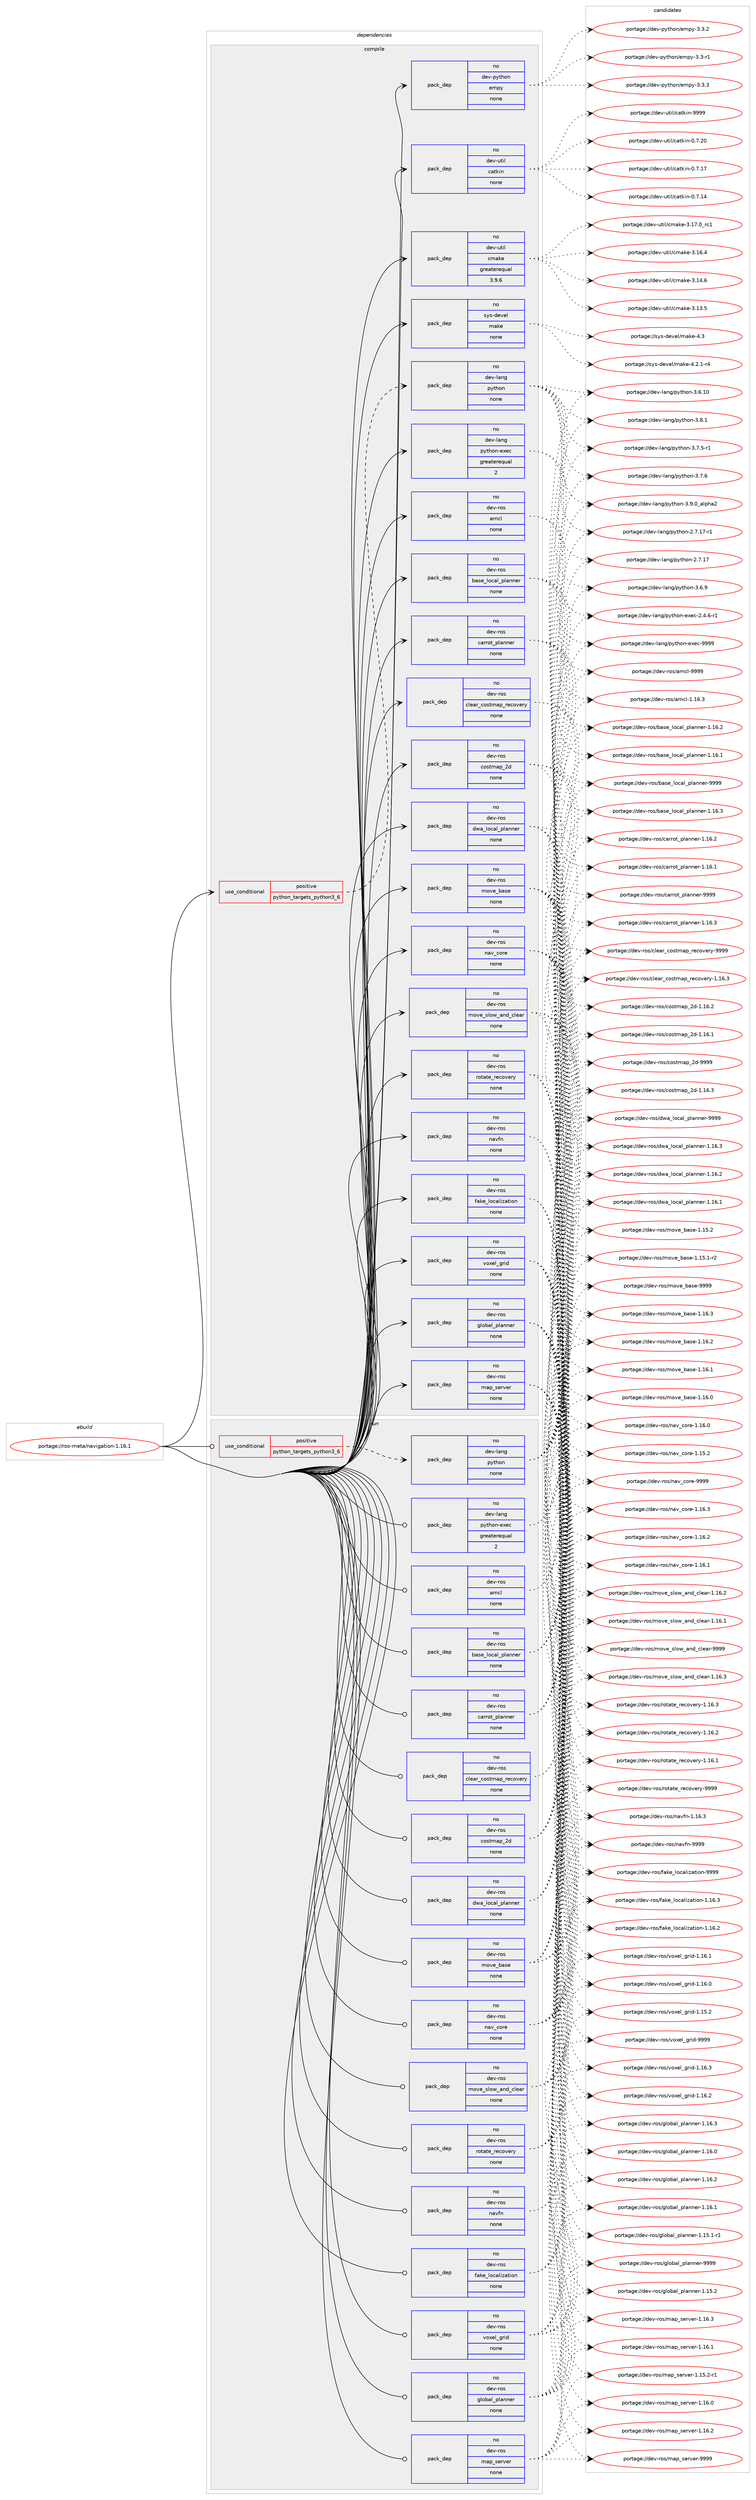 digraph prolog {

# *************
# Graph options
# *************

newrank=true;
concentrate=true;
compound=true;
graph [rankdir=LR,fontname=Helvetica,fontsize=10,ranksep=1.5];#, ranksep=2.5, nodesep=0.2];
edge  [arrowhead=vee];
node  [fontname=Helvetica,fontsize=10];

# **********
# The ebuild
# **********

subgraph cluster_leftcol {
color=gray;
rank=same;
label=<<i>ebuild</i>>;
id [label="portage://ros-meta/navigation-1.16.1", color=red, width=4, href="../ros-meta/navigation-1.16.1.svg"];
}

# ****************
# The dependencies
# ****************

subgraph cluster_midcol {
color=gray;
label=<<i>dependencies</i>>;
subgraph cluster_compile {
fillcolor="#eeeeee";
style=filled;
label=<<i>compile</i>>;
subgraph cond21266 {
dependency107041 [label=<<TABLE BORDER="0" CELLBORDER="1" CELLSPACING="0" CELLPADDING="4"><TR><TD ROWSPAN="3" CELLPADDING="10">use_conditional</TD></TR><TR><TD>positive</TD></TR><TR><TD>python_targets_python3_6</TD></TR></TABLE>>, shape=none, color=red];
subgraph pack83967 {
dependency107042 [label=<<TABLE BORDER="0" CELLBORDER="1" CELLSPACING="0" CELLPADDING="4" WIDTH="220"><TR><TD ROWSPAN="6" CELLPADDING="30">pack_dep</TD></TR><TR><TD WIDTH="110">no</TD></TR><TR><TD>dev-lang</TD></TR><TR><TD>python</TD></TR><TR><TD>none</TD></TR><TR><TD></TD></TR></TABLE>>, shape=none, color=blue];
}
dependency107041:e -> dependency107042:w [weight=20,style="dashed",arrowhead="vee"];
}
id:e -> dependency107041:w [weight=20,style="solid",arrowhead="vee"];
subgraph pack83968 {
dependency107043 [label=<<TABLE BORDER="0" CELLBORDER="1" CELLSPACING="0" CELLPADDING="4" WIDTH="220"><TR><TD ROWSPAN="6" CELLPADDING="30">pack_dep</TD></TR><TR><TD WIDTH="110">no</TD></TR><TR><TD>dev-lang</TD></TR><TR><TD>python-exec</TD></TR><TR><TD>greaterequal</TD></TR><TR><TD>2</TD></TR></TABLE>>, shape=none, color=blue];
}
id:e -> dependency107043:w [weight=20,style="solid",arrowhead="vee"];
subgraph pack83969 {
dependency107044 [label=<<TABLE BORDER="0" CELLBORDER="1" CELLSPACING="0" CELLPADDING="4" WIDTH="220"><TR><TD ROWSPAN="6" CELLPADDING="30">pack_dep</TD></TR><TR><TD WIDTH="110">no</TD></TR><TR><TD>dev-python</TD></TR><TR><TD>empy</TD></TR><TR><TD>none</TD></TR><TR><TD></TD></TR></TABLE>>, shape=none, color=blue];
}
id:e -> dependency107044:w [weight=20,style="solid",arrowhead="vee"];
subgraph pack83970 {
dependency107045 [label=<<TABLE BORDER="0" CELLBORDER="1" CELLSPACING="0" CELLPADDING="4" WIDTH="220"><TR><TD ROWSPAN="6" CELLPADDING="30">pack_dep</TD></TR><TR><TD WIDTH="110">no</TD></TR><TR><TD>dev-ros</TD></TR><TR><TD>amcl</TD></TR><TR><TD>none</TD></TR><TR><TD></TD></TR></TABLE>>, shape=none, color=blue];
}
id:e -> dependency107045:w [weight=20,style="solid",arrowhead="vee"];
subgraph pack83971 {
dependency107046 [label=<<TABLE BORDER="0" CELLBORDER="1" CELLSPACING="0" CELLPADDING="4" WIDTH="220"><TR><TD ROWSPAN="6" CELLPADDING="30">pack_dep</TD></TR><TR><TD WIDTH="110">no</TD></TR><TR><TD>dev-ros</TD></TR><TR><TD>base_local_planner</TD></TR><TR><TD>none</TD></TR><TR><TD></TD></TR></TABLE>>, shape=none, color=blue];
}
id:e -> dependency107046:w [weight=20,style="solid",arrowhead="vee"];
subgraph pack83972 {
dependency107047 [label=<<TABLE BORDER="0" CELLBORDER="1" CELLSPACING="0" CELLPADDING="4" WIDTH="220"><TR><TD ROWSPAN="6" CELLPADDING="30">pack_dep</TD></TR><TR><TD WIDTH="110">no</TD></TR><TR><TD>dev-ros</TD></TR><TR><TD>carrot_planner</TD></TR><TR><TD>none</TD></TR><TR><TD></TD></TR></TABLE>>, shape=none, color=blue];
}
id:e -> dependency107047:w [weight=20,style="solid",arrowhead="vee"];
subgraph pack83973 {
dependency107048 [label=<<TABLE BORDER="0" CELLBORDER="1" CELLSPACING="0" CELLPADDING="4" WIDTH="220"><TR><TD ROWSPAN="6" CELLPADDING="30">pack_dep</TD></TR><TR><TD WIDTH="110">no</TD></TR><TR><TD>dev-ros</TD></TR><TR><TD>clear_costmap_recovery</TD></TR><TR><TD>none</TD></TR><TR><TD></TD></TR></TABLE>>, shape=none, color=blue];
}
id:e -> dependency107048:w [weight=20,style="solid",arrowhead="vee"];
subgraph pack83974 {
dependency107049 [label=<<TABLE BORDER="0" CELLBORDER="1" CELLSPACING="0" CELLPADDING="4" WIDTH="220"><TR><TD ROWSPAN="6" CELLPADDING="30">pack_dep</TD></TR><TR><TD WIDTH="110">no</TD></TR><TR><TD>dev-ros</TD></TR><TR><TD>costmap_2d</TD></TR><TR><TD>none</TD></TR><TR><TD></TD></TR></TABLE>>, shape=none, color=blue];
}
id:e -> dependency107049:w [weight=20,style="solid",arrowhead="vee"];
subgraph pack83975 {
dependency107050 [label=<<TABLE BORDER="0" CELLBORDER="1" CELLSPACING="0" CELLPADDING="4" WIDTH="220"><TR><TD ROWSPAN="6" CELLPADDING="30">pack_dep</TD></TR><TR><TD WIDTH="110">no</TD></TR><TR><TD>dev-ros</TD></TR><TR><TD>dwa_local_planner</TD></TR><TR><TD>none</TD></TR><TR><TD></TD></TR></TABLE>>, shape=none, color=blue];
}
id:e -> dependency107050:w [weight=20,style="solid",arrowhead="vee"];
subgraph pack83976 {
dependency107051 [label=<<TABLE BORDER="0" CELLBORDER="1" CELLSPACING="0" CELLPADDING="4" WIDTH="220"><TR><TD ROWSPAN="6" CELLPADDING="30">pack_dep</TD></TR><TR><TD WIDTH="110">no</TD></TR><TR><TD>dev-ros</TD></TR><TR><TD>fake_localization</TD></TR><TR><TD>none</TD></TR><TR><TD></TD></TR></TABLE>>, shape=none, color=blue];
}
id:e -> dependency107051:w [weight=20,style="solid",arrowhead="vee"];
subgraph pack83977 {
dependency107052 [label=<<TABLE BORDER="0" CELLBORDER="1" CELLSPACING="0" CELLPADDING="4" WIDTH="220"><TR><TD ROWSPAN="6" CELLPADDING="30">pack_dep</TD></TR><TR><TD WIDTH="110">no</TD></TR><TR><TD>dev-ros</TD></TR><TR><TD>global_planner</TD></TR><TR><TD>none</TD></TR><TR><TD></TD></TR></TABLE>>, shape=none, color=blue];
}
id:e -> dependency107052:w [weight=20,style="solid",arrowhead="vee"];
subgraph pack83978 {
dependency107053 [label=<<TABLE BORDER="0" CELLBORDER="1" CELLSPACING="0" CELLPADDING="4" WIDTH="220"><TR><TD ROWSPAN="6" CELLPADDING="30">pack_dep</TD></TR><TR><TD WIDTH="110">no</TD></TR><TR><TD>dev-ros</TD></TR><TR><TD>map_server</TD></TR><TR><TD>none</TD></TR><TR><TD></TD></TR></TABLE>>, shape=none, color=blue];
}
id:e -> dependency107053:w [weight=20,style="solid",arrowhead="vee"];
subgraph pack83979 {
dependency107054 [label=<<TABLE BORDER="0" CELLBORDER="1" CELLSPACING="0" CELLPADDING="4" WIDTH="220"><TR><TD ROWSPAN="6" CELLPADDING="30">pack_dep</TD></TR><TR><TD WIDTH="110">no</TD></TR><TR><TD>dev-ros</TD></TR><TR><TD>move_base</TD></TR><TR><TD>none</TD></TR><TR><TD></TD></TR></TABLE>>, shape=none, color=blue];
}
id:e -> dependency107054:w [weight=20,style="solid",arrowhead="vee"];
subgraph pack83980 {
dependency107055 [label=<<TABLE BORDER="0" CELLBORDER="1" CELLSPACING="0" CELLPADDING="4" WIDTH="220"><TR><TD ROWSPAN="6" CELLPADDING="30">pack_dep</TD></TR><TR><TD WIDTH="110">no</TD></TR><TR><TD>dev-ros</TD></TR><TR><TD>move_slow_and_clear</TD></TR><TR><TD>none</TD></TR><TR><TD></TD></TR></TABLE>>, shape=none, color=blue];
}
id:e -> dependency107055:w [weight=20,style="solid",arrowhead="vee"];
subgraph pack83981 {
dependency107056 [label=<<TABLE BORDER="0" CELLBORDER="1" CELLSPACING="0" CELLPADDING="4" WIDTH="220"><TR><TD ROWSPAN="6" CELLPADDING="30">pack_dep</TD></TR><TR><TD WIDTH="110">no</TD></TR><TR><TD>dev-ros</TD></TR><TR><TD>nav_core</TD></TR><TR><TD>none</TD></TR><TR><TD></TD></TR></TABLE>>, shape=none, color=blue];
}
id:e -> dependency107056:w [weight=20,style="solid",arrowhead="vee"];
subgraph pack83982 {
dependency107057 [label=<<TABLE BORDER="0" CELLBORDER="1" CELLSPACING="0" CELLPADDING="4" WIDTH="220"><TR><TD ROWSPAN="6" CELLPADDING="30">pack_dep</TD></TR><TR><TD WIDTH="110">no</TD></TR><TR><TD>dev-ros</TD></TR><TR><TD>navfn</TD></TR><TR><TD>none</TD></TR><TR><TD></TD></TR></TABLE>>, shape=none, color=blue];
}
id:e -> dependency107057:w [weight=20,style="solid",arrowhead="vee"];
subgraph pack83983 {
dependency107058 [label=<<TABLE BORDER="0" CELLBORDER="1" CELLSPACING="0" CELLPADDING="4" WIDTH="220"><TR><TD ROWSPAN="6" CELLPADDING="30">pack_dep</TD></TR><TR><TD WIDTH="110">no</TD></TR><TR><TD>dev-ros</TD></TR><TR><TD>rotate_recovery</TD></TR><TR><TD>none</TD></TR><TR><TD></TD></TR></TABLE>>, shape=none, color=blue];
}
id:e -> dependency107058:w [weight=20,style="solid",arrowhead="vee"];
subgraph pack83984 {
dependency107059 [label=<<TABLE BORDER="0" CELLBORDER="1" CELLSPACING="0" CELLPADDING="4" WIDTH="220"><TR><TD ROWSPAN="6" CELLPADDING="30">pack_dep</TD></TR><TR><TD WIDTH="110">no</TD></TR><TR><TD>dev-ros</TD></TR><TR><TD>voxel_grid</TD></TR><TR><TD>none</TD></TR><TR><TD></TD></TR></TABLE>>, shape=none, color=blue];
}
id:e -> dependency107059:w [weight=20,style="solid",arrowhead="vee"];
subgraph pack83985 {
dependency107060 [label=<<TABLE BORDER="0" CELLBORDER="1" CELLSPACING="0" CELLPADDING="4" WIDTH="220"><TR><TD ROWSPAN="6" CELLPADDING="30">pack_dep</TD></TR><TR><TD WIDTH="110">no</TD></TR><TR><TD>dev-util</TD></TR><TR><TD>catkin</TD></TR><TR><TD>none</TD></TR><TR><TD></TD></TR></TABLE>>, shape=none, color=blue];
}
id:e -> dependency107060:w [weight=20,style="solid",arrowhead="vee"];
subgraph pack83986 {
dependency107061 [label=<<TABLE BORDER="0" CELLBORDER="1" CELLSPACING="0" CELLPADDING="4" WIDTH="220"><TR><TD ROWSPAN="6" CELLPADDING="30">pack_dep</TD></TR><TR><TD WIDTH="110">no</TD></TR><TR><TD>dev-util</TD></TR><TR><TD>cmake</TD></TR><TR><TD>greaterequal</TD></TR><TR><TD>3.9.6</TD></TR></TABLE>>, shape=none, color=blue];
}
id:e -> dependency107061:w [weight=20,style="solid",arrowhead="vee"];
subgraph pack83987 {
dependency107062 [label=<<TABLE BORDER="0" CELLBORDER="1" CELLSPACING="0" CELLPADDING="4" WIDTH="220"><TR><TD ROWSPAN="6" CELLPADDING="30">pack_dep</TD></TR><TR><TD WIDTH="110">no</TD></TR><TR><TD>sys-devel</TD></TR><TR><TD>make</TD></TR><TR><TD>none</TD></TR><TR><TD></TD></TR></TABLE>>, shape=none, color=blue];
}
id:e -> dependency107062:w [weight=20,style="solid",arrowhead="vee"];
}
subgraph cluster_compileandrun {
fillcolor="#eeeeee";
style=filled;
label=<<i>compile and run</i>>;
}
subgraph cluster_run {
fillcolor="#eeeeee";
style=filled;
label=<<i>run</i>>;
subgraph cond21267 {
dependency107063 [label=<<TABLE BORDER="0" CELLBORDER="1" CELLSPACING="0" CELLPADDING="4"><TR><TD ROWSPAN="3" CELLPADDING="10">use_conditional</TD></TR><TR><TD>positive</TD></TR><TR><TD>python_targets_python3_6</TD></TR></TABLE>>, shape=none, color=red];
subgraph pack83988 {
dependency107064 [label=<<TABLE BORDER="0" CELLBORDER="1" CELLSPACING="0" CELLPADDING="4" WIDTH="220"><TR><TD ROWSPAN="6" CELLPADDING="30">pack_dep</TD></TR><TR><TD WIDTH="110">no</TD></TR><TR><TD>dev-lang</TD></TR><TR><TD>python</TD></TR><TR><TD>none</TD></TR><TR><TD></TD></TR></TABLE>>, shape=none, color=blue];
}
dependency107063:e -> dependency107064:w [weight=20,style="dashed",arrowhead="vee"];
}
id:e -> dependency107063:w [weight=20,style="solid",arrowhead="odot"];
subgraph pack83989 {
dependency107065 [label=<<TABLE BORDER="0" CELLBORDER="1" CELLSPACING="0" CELLPADDING="4" WIDTH="220"><TR><TD ROWSPAN="6" CELLPADDING="30">pack_dep</TD></TR><TR><TD WIDTH="110">no</TD></TR><TR><TD>dev-lang</TD></TR><TR><TD>python-exec</TD></TR><TR><TD>greaterequal</TD></TR><TR><TD>2</TD></TR></TABLE>>, shape=none, color=blue];
}
id:e -> dependency107065:w [weight=20,style="solid",arrowhead="odot"];
subgraph pack83990 {
dependency107066 [label=<<TABLE BORDER="0" CELLBORDER="1" CELLSPACING="0" CELLPADDING="4" WIDTH="220"><TR><TD ROWSPAN="6" CELLPADDING="30">pack_dep</TD></TR><TR><TD WIDTH="110">no</TD></TR><TR><TD>dev-ros</TD></TR><TR><TD>amcl</TD></TR><TR><TD>none</TD></TR><TR><TD></TD></TR></TABLE>>, shape=none, color=blue];
}
id:e -> dependency107066:w [weight=20,style="solid",arrowhead="odot"];
subgraph pack83991 {
dependency107067 [label=<<TABLE BORDER="0" CELLBORDER="1" CELLSPACING="0" CELLPADDING="4" WIDTH="220"><TR><TD ROWSPAN="6" CELLPADDING="30">pack_dep</TD></TR><TR><TD WIDTH="110">no</TD></TR><TR><TD>dev-ros</TD></TR><TR><TD>base_local_planner</TD></TR><TR><TD>none</TD></TR><TR><TD></TD></TR></TABLE>>, shape=none, color=blue];
}
id:e -> dependency107067:w [weight=20,style="solid",arrowhead="odot"];
subgraph pack83992 {
dependency107068 [label=<<TABLE BORDER="0" CELLBORDER="1" CELLSPACING="0" CELLPADDING="4" WIDTH="220"><TR><TD ROWSPAN="6" CELLPADDING="30">pack_dep</TD></TR><TR><TD WIDTH="110">no</TD></TR><TR><TD>dev-ros</TD></TR><TR><TD>carrot_planner</TD></TR><TR><TD>none</TD></TR><TR><TD></TD></TR></TABLE>>, shape=none, color=blue];
}
id:e -> dependency107068:w [weight=20,style="solid",arrowhead="odot"];
subgraph pack83993 {
dependency107069 [label=<<TABLE BORDER="0" CELLBORDER="1" CELLSPACING="0" CELLPADDING="4" WIDTH="220"><TR><TD ROWSPAN="6" CELLPADDING="30">pack_dep</TD></TR><TR><TD WIDTH="110">no</TD></TR><TR><TD>dev-ros</TD></TR><TR><TD>clear_costmap_recovery</TD></TR><TR><TD>none</TD></TR><TR><TD></TD></TR></TABLE>>, shape=none, color=blue];
}
id:e -> dependency107069:w [weight=20,style="solid",arrowhead="odot"];
subgraph pack83994 {
dependency107070 [label=<<TABLE BORDER="0" CELLBORDER="1" CELLSPACING="0" CELLPADDING="4" WIDTH="220"><TR><TD ROWSPAN="6" CELLPADDING="30">pack_dep</TD></TR><TR><TD WIDTH="110">no</TD></TR><TR><TD>dev-ros</TD></TR><TR><TD>costmap_2d</TD></TR><TR><TD>none</TD></TR><TR><TD></TD></TR></TABLE>>, shape=none, color=blue];
}
id:e -> dependency107070:w [weight=20,style="solid",arrowhead="odot"];
subgraph pack83995 {
dependency107071 [label=<<TABLE BORDER="0" CELLBORDER="1" CELLSPACING="0" CELLPADDING="4" WIDTH="220"><TR><TD ROWSPAN="6" CELLPADDING="30">pack_dep</TD></TR><TR><TD WIDTH="110">no</TD></TR><TR><TD>dev-ros</TD></TR><TR><TD>dwa_local_planner</TD></TR><TR><TD>none</TD></TR><TR><TD></TD></TR></TABLE>>, shape=none, color=blue];
}
id:e -> dependency107071:w [weight=20,style="solid",arrowhead="odot"];
subgraph pack83996 {
dependency107072 [label=<<TABLE BORDER="0" CELLBORDER="1" CELLSPACING="0" CELLPADDING="4" WIDTH="220"><TR><TD ROWSPAN="6" CELLPADDING="30">pack_dep</TD></TR><TR><TD WIDTH="110">no</TD></TR><TR><TD>dev-ros</TD></TR><TR><TD>fake_localization</TD></TR><TR><TD>none</TD></TR><TR><TD></TD></TR></TABLE>>, shape=none, color=blue];
}
id:e -> dependency107072:w [weight=20,style="solid",arrowhead="odot"];
subgraph pack83997 {
dependency107073 [label=<<TABLE BORDER="0" CELLBORDER="1" CELLSPACING="0" CELLPADDING="4" WIDTH="220"><TR><TD ROWSPAN="6" CELLPADDING="30">pack_dep</TD></TR><TR><TD WIDTH="110">no</TD></TR><TR><TD>dev-ros</TD></TR><TR><TD>global_planner</TD></TR><TR><TD>none</TD></TR><TR><TD></TD></TR></TABLE>>, shape=none, color=blue];
}
id:e -> dependency107073:w [weight=20,style="solid",arrowhead="odot"];
subgraph pack83998 {
dependency107074 [label=<<TABLE BORDER="0" CELLBORDER="1" CELLSPACING="0" CELLPADDING="4" WIDTH="220"><TR><TD ROWSPAN="6" CELLPADDING="30">pack_dep</TD></TR><TR><TD WIDTH="110">no</TD></TR><TR><TD>dev-ros</TD></TR><TR><TD>map_server</TD></TR><TR><TD>none</TD></TR><TR><TD></TD></TR></TABLE>>, shape=none, color=blue];
}
id:e -> dependency107074:w [weight=20,style="solid",arrowhead="odot"];
subgraph pack83999 {
dependency107075 [label=<<TABLE BORDER="0" CELLBORDER="1" CELLSPACING="0" CELLPADDING="4" WIDTH="220"><TR><TD ROWSPAN="6" CELLPADDING="30">pack_dep</TD></TR><TR><TD WIDTH="110">no</TD></TR><TR><TD>dev-ros</TD></TR><TR><TD>move_base</TD></TR><TR><TD>none</TD></TR><TR><TD></TD></TR></TABLE>>, shape=none, color=blue];
}
id:e -> dependency107075:w [weight=20,style="solid",arrowhead="odot"];
subgraph pack84000 {
dependency107076 [label=<<TABLE BORDER="0" CELLBORDER="1" CELLSPACING="0" CELLPADDING="4" WIDTH="220"><TR><TD ROWSPAN="6" CELLPADDING="30">pack_dep</TD></TR><TR><TD WIDTH="110">no</TD></TR><TR><TD>dev-ros</TD></TR><TR><TD>move_slow_and_clear</TD></TR><TR><TD>none</TD></TR><TR><TD></TD></TR></TABLE>>, shape=none, color=blue];
}
id:e -> dependency107076:w [weight=20,style="solid",arrowhead="odot"];
subgraph pack84001 {
dependency107077 [label=<<TABLE BORDER="0" CELLBORDER="1" CELLSPACING="0" CELLPADDING="4" WIDTH="220"><TR><TD ROWSPAN="6" CELLPADDING="30">pack_dep</TD></TR><TR><TD WIDTH="110">no</TD></TR><TR><TD>dev-ros</TD></TR><TR><TD>nav_core</TD></TR><TR><TD>none</TD></TR><TR><TD></TD></TR></TABLE>>, shape=none, color=blue];
}
id:e -> dependency107077:w [weight=20,style="solid",arrowhead="odot"];
subgraph pack84002 {
dependency107078 [label=<<TABLE BORDER="0" CELLBORDER="1" CELLSPACING="0" CELLPADDING="4" WIDTH="220"><TR><TD ROWSPAN="6" CELLPADDING="30">pack_dep</TD></TR><TR><TD WIDTH="110">no</TD></TR><TR><TD>dev-ros</TD></TR><TR><TD>navfn</TD></TR><TR><TD>none</TD></TR><TR><TD></TD></TR></TABLE>>, shape=none, color=blue];
}
id:e -> dependency107078:w [weight=20,style="solid",arrowhead="odot"];
subgraph pack84003 {
dependency107079 [label=<<TABLE BORDER="0" CELLBORDER="1" CELLSPACING="0" CELLPADDING="4" WIDTH="220"><TR><TD ROWSPAN="6" CELLPADDING="30">pack_dep</TD></TR><TR><TD WIDTH="110">no</TD></TR><TR><TD>dev-ros</TD></TR><TR><TD>rotate_recovery</TD></TR><TR><TD>none</TD></TR><TR><TD></TD></TR></TABLE>>, shape=none, color=blue];
}
id:e -> dependency107079:w [weight=20,style="solid",arrowhead="odot"];
subgraph pack84004 {
dependency107080 [label=<<TABLE BORDER="0" CELLBORDER="1" CELLSPACING="0" CELLPADDING="4" WIDTH="220"><TR><TD ROWSPAN="6" CELLPADDING="30">pack_dep</TD></TR><TR><TD WIDTH="110">no</TD></TR><TR><TD>dev-ros</TD></TR><TR><TD>voxel_grid</TD></TR><TR><TD>none</TD></TR><TR><TD></TD></TR></TABLE>>, shape=none, color=blue];
}
id:e -> dependency107080:w [weight=20,style="solid",arrowhead="odot"];
}
}

# **************
# The candidates
# **************

subgraph cluster_choices {
rank=same;
color=gray;
label=<<i>candidates</i>>;

subgraph choice83967 {
color=black;
nodesep=1;
choice10010111845108971101034711212111610411111045514657464895971081121049750 [label="portage://dev-lang/python-3.9.0_alpha2", color=red, width=4,href="../dev-lang/python-3.9.0_alpha2.svg"];
choice100101118451089711010347112121116104111110455146564649 [label="portage://dev-lang/python-3.8.1", color=red, width=4,href="../dev-lang/python-3.8.1.svg"];
choice100101118451089711010347112121116104111110455146554654 [label="portage://dev-lang/python-3.7.6", color=red, width=4,href="../dev-lang/python-3.7.6.svg"];
choice1001011184510897110103471121211161041111104551465546534511449 [label="portage://dev-lang/python-3.7.5-r1", color=red, width=4,href="../dev-lang/python-3.7.5-r1.svg"];
choice100101118451089711010347112121116104111110455146544657 [label="portage://dev-lang/python-3.6.9", color=red, width=4,href="../dev-lang/python-3.6.9.svg"];
choice10010111845108971101034711212111610411111045514654464948 [label="portage://dev-lang/python-3.6.10", color=red, width=4,href="../dev-lang/python-3.6.10.svg"];
choice100101118451089711010347112121116104111110455046554649554511449 [label="portage://dev-lang/python-2.7.17-r1", color=red, width=4,href="../dev-lang/python-2.7.17-r1.svg"];
choice10010111845108971101034711212111610411111045504655464955 [label="portage://dev-lang/python-2.7.17", color=red, width=4,href="../dev-lang/python-2.7.17.svg"];
dependency107042:e -> choice10010111845108971101034711212111610411111045514657464895971081121049750:w [style=dotted,weight="100"];
dependency107042:e -> choice100101118451089711010347112121116104111110455146564649:w [style=dotted,weight="100"];
dependency107042:e -> choice100101118451089711010347112121116104111110455146554654:w [style=dotted,weight="100"];
dependency107042:e -> choice1001011184510897110103471121211161041111104551465546534511449:w [style=dotted,weight="100"];
dependency107042:e -> choice100101118451089711010347112121116104111110455146544657:w [style=dotted,weight="100"];
dependency107042:e -> choice10010111845108971101034711212111610411111045514654464948:w [style=dotted,weight="100"];
dependency107042:e -> choice100101118451089711010347112121116104111110455046554649554511449:w [style=dotted,weight="100"];
dependency107042:e -> choice10010111845108971101034711212111610411111045504655464955:w [style=dotted,weight="100"];
}
subgraph choice83968 {
color=black;
nodesep=1;
choice10010111845108971101034711212111610411111045101120101994557575757 [label="portage://dev-lang/python-exec-9999", color=red, width=4,href="../dev-lang/python-exec-9999.svg"];
choice10010111845108971101034711212111610411111045101120101994550465246544511449 [label="portage://dev-lang/python-exec-2.4.6-r1", color=red, width=4,href="../dev-lang/python-exec-2.4.6-r1.svg"];
dependency107043:e -> choice10010111845108971101034711212111610411111045101120101994557575757:w [style=dotted,weight="100"];
dependency107043:e -> choice10010111845108971101034711212111610411111045101120101994550465246544511449:w [style=dotted,weight="100"];
}
subgraph choice83969 {
color=black;
nodesep=1;
choice1001011184511212111610411111047101109112121455146514651 [label="portage://dev-python/empy-3.3.3", color=red, width=4,href="../dev-python/empy-3.3.3.svg"];
choice1001011184511212111610411111047101109112121455146514650 [label="portage://dev-python/empy-3.3.2", color=red, width=4,href="../dev-python/empy-3.3.2.svg"];
choice1001011184511212111610411111047101109112121455146514511449 [label="portage://dev-python/empy-3.3-r1", color=red, width=4,href="../dev-python/empy-3.3-r1.svg"];
dependency107044:e -> choice1001011184511212111610411111047101109112121455146514651:w [style=dotted,weight="100"];
dependency107044:e -> choice1001011184511212111610411111047101109112121455146514650:w [style=dotted,weight="100"];
dependency107044:e -> choice1001011184511212111610411111047101109112121455146514511449:w [style=dotted,weight="100"];
}
subgraph choice83970 {
color=black;
nodesep=1;
choice100101118451141111154797109991084557575757 [label="portage://dev-ros/amcl-9999", color=red, width=4,href="../dev-ros/amcl-9999.svg"];
choice1001011184511411111547971099910845494649544651 [label="portage://dev-ros/amcl-1.16.3", color=red, width=4,href="../dev-ros/amcl-1.16.3.svg"];
dependency107045:e -> choice100101118451141111154797109991084557575757:w [style=dotted,weight="100"];
dependency107045:e -> choice1001011184511411111547971099910845494649544651:w [style=dotted,weight="100"];
}
subgraph choice83971 {
color=black;
nodesep=1;
choice1001011184511411111547989711510195108111999710895112108971101101011144557575757 [label="portage://dev-ros/base_local_planner-9999", color=red, width=4,href="../dev-ros/base_local_planner-9999.svg"];
choice10010111845114111115479897115101951081119997108951121089711011010111445494649544651 [label="portage://dev-ros/base_local_planner-1.16.3", color=red, width=4,href="../dev-ros/base_local_planner-1.16.3.svg"];
choice10010111845114111115479897115101951081119997108951121089711011010111445494649544650 [label="portage://dev-ros/base_local_planner-1.16.2", color=red, width=4,href="../dev-ros/base_local_planner-1.16.2.svg"];
choice10010111845114111115479897115101951081119997108951121089711011010111445494649544649 [label="portage://dev-ros/base_local_planner-1.16.1", color=red, width=4,href="../dev-ros/base_local_planner-1.16.1.svg"];
dependency107046:e -> choice1001011184511411111547989711510195108111999710895112108971101101011144557575757:w [style=dotted,weight="100"];
dependency107046:e -> choice10010111845114111115479897115101951081119997108951121089711011010111445494649544651:w [style=dotted,weight="100"];
dependency107046:e -> choice10010111845114111115479897115101951081119997108951121089711011010111445494649544650:w [style=dotted,weight="100"];
dependency107046:e -> choice10010111845114111115479897115101951081119997108951121089711011010111445494649544649:w [style=dotted,weight="100"];
}
subgraph choice83972 {
color=black;
nodesep=1;
choice1001011184511411111547999711411411111695112108971101101011144557575757 [label="portage://dev-ros/carrot_planner-9999", color=red, width=4,href="../dev-ros/carrot_planner-9999.svg"];
choice10010111845114111115479997114114111116951121089711011010111445494649544651 [label="portage://dev-ros/carrot_planner-1.16.3", color=red, width=4,href="../dev-ros/carrot_planner-1.16.3.svg"];
choice10010111845114111115479997114114111116951121089711011010111445494649544650 [label="portage://dev-ros/carrot_planner-1.16.2", color=red, width=4,href="../dev-ros/carrot_planner-1.16.2.svg"];
choice10010111845114111115479997114114111116951121089711011010111445494649544649 [label="portage://dev-ros/carrot_planner-1.16.1", color=red, width=4,href="../dev-ros/carrot_planner-1.16.1.svg"];
dependency107047:e -> choice1001011184511411111547999711411411111695112108971101101011144557575757:w [style=dotted,weight="100"];
dependency107047:e -> choice10010111845114111115479997114114111116951121089711011010111445494649544651:w [style=dotted,weight="100"];
dependency107047:e -> choice10010111845114111115479997114114111116951121089711011010111445494649544650:w [style=dotted,weight="100"];
dependency107047:e -> choice10010111845114111115479997114114111116951121089711011010111445494649544649:w [style=dotted,weight="100"];
}
subgraph choice83973 {
color=black;
nodesep=1;
choice1001011184511411111547991081019711495991111151161099711295114101991111181011141214557575757 [label="portage://dev-ros/clear_costmap_recovery-9999", color=red, width=4,href="../dev-ros/clear_costmap_recovery-9999.svg"];
choice10010111845114111115479910810197114959911111511610997112951141019911111810111412145494649544651 [label="portage://dev-ros/clear_costmap_recovery-1.16.3", color=red, width=4,href="../dev-ros/clear_costmap_recovery-1.16.3.svg"];
dependency107048:e -> choice1001011184511411111547991081019711495991111151161099711295114101991111181011141214557575757:w [style=dotted,weight="100"];
dependency107048:e -> choice10010111845114111115479910810197114959911111511610997112951141019911111810111412145494649544651:w [style=dotted,weight="100"];
}
subgraph choice83974 {
color=black;
nodesep=1;
choice1001011184511411111547991111151161099711295501004557575757 [label="portage://dev-ros/costmap_2d-9999", color=red, width=4,href="../dev-ros/costmap_2d-9999.svg"];
choice10010111845114111115479911111511610997112955010045494649544651 [label="portage://dev-ros/costmap_2d-1.16.3", color=red, width=4,href="../dev-ros/costmap_2d-1.16.3.svg"];
choice10010111845114111115479911111511610997112955010045494649544650 [label="portage://dev-ros/costmap_2d-1.16.2", color=red, width=4,href="../dev-ros/costmap_2d-1.16.2.svg"];
choice10010111845114111115479911111511610997112955010045494649544649 [label="portage://dev-ros/costmap_2d-1.16.1", color=red, width=4,href="../dev-ros/costmap_2d-1.16.1.svg"];
dependency107049:e -> choice1001011184511411111547991111151161099711295501004557575757:w [style=dotted,weight="100"];
dependency107049:e -> choice10010111845114111115479911111511610997112955010045494649544651:w [style=dotted,weight="100"];
dependency107049:e -> choice10010111845114111115479911111511610997112955010045494649544650:w [style=dotted,weight="100"];
dependency107049:e -> choice10010111845114111115479911111511610997112955010045494649544649:w [style=dotted,weight="100"];
}
subgraph choice83975 {
color=black;
nodesep=1;
choice10010111845114111115471001199795108111999710895112108971101101011144557575757 [label="portage://dev-ros/dwa_local_planner-9999", color=red, width=4,href="../dev-ros/dwa_local_planner-9999.svg"];
choice100101118451141111154710011997951081119997108951121089711011010111445494649544651 [label="portage://dev-ros/dwa_local_planner-1.16.3", color=red, width=4,href="../dev-ros/dwa_local_planner-1.16.3.svg"];
choice100101118451141111154710011997951081119997108951121089711011010111445494649544650 [label="portage://dev-ros/dwa_local_planner-1.16.2", color=red, width=4,href="../dev-ros/dwa_local_planner-1.16.2.svg"];
choice100101118451141111154710011997951081119997108951121089711011010111445494649544649 [label="portage://dev-ros/dwa_local_planner-1.16.1", color=red, width=4,href="../dev-ros/dwa_local_planner-1.16.1.svg"];
dependency107050:e -> choice10010111845114111115471001199795108111999710895112108971101101011144557575757:w [style=dotted,weight="100"];
dependency107050:e -> choice100101118451141111154710011997951081119997108951121089711011010111445494649544651:w [style=dotted,weight="100"];
dependency107050:e -> choice100101118451141111154710011997951081119997108951121089711011010111445494649544650:w [style=dotted,weight="100"];
dependency107050:e -> choice100101118451141111154710011997951081119997108951121089711011010111445494649544649:w [style=dotted,weight="100"];
}
subgraph choice83976 {
color=black;
nodesep=1;
choice100101118451141111154710297107101951081119997108105122971161051111104557575757 [label="portage://dev-ros/fake_localization-9999", color=red, width=4,href="../dev-ros/fake_localization-9999.svg"];
choice1001011184511411111547102971071019510811199971081051229711610511111045494649544651 [label="portage://dev-ros/fake_localization-1.16.3", color=red, width=4,href="../dev-ros/fake_localization-1.16.3.svg"];
choice1001011184511411111547102971071019510811199971081051229711610511111045494649544650 [label="portage://dev-ros/fake_localization-1.16.2", color=red, width=4,href="../dev-ros/fake_localization-1.16.2.svg"];
dependency107051:e -> choice100101118451141111154710297107101951081119997108105122971161051111104557575757:w [style=dotted,weight="100"];
dependency107051:e -> choice1001011184511411111547102971071019510811199971081051229711610511111045494649544651:w [style=dotted,weight="100"];
dependency107051:e -> choice1001011184511411111547102971071019510811199971081051229711610511111045494649544650:w [style=dotted,weight="100"];
}
subgraph choice83977 {
color=black;
nodesep=1;
choice1001011184511411111547103108111989710895112108971101101011144557575757 [label="portage://dev-ros/global_planner-9999", color=red, width=4,href="../dev-ros/global_planner-9999.svg"];
choice10010111845114111115471031081119897108951121089711011010111445494649544651 [label="portage://dev-ros/global_planner-1.16.3", color=red, width=4,href="../dev-ros/global_planner-1.16.3.svg"];
choice10010111845114111115471031081119897108951121089711011010111445494649544650 [label="portage://dev-ros/global_planner-1.16.2", color=red, width=4,href="../dev-ros/global_planner-1.16.2.svg"];
choice10010111845114111115471031081119897108951121089711011010111445494649544649 [label="portage://dev-ros/global_planner-1.16.1", color=red, width=4,href="../dev-ros/global_planner-1.16.1.svg"];
choice10010111845114111115471031081119897108951121089711011010111445494649544648 [label="portage://dev-ros/global_planner-1.16.0", color=red, width=4,href="../dev-ros/global_planner-1.16.0.svg"];
choice10010111845114111115471031081119897108951121089711011010111445494649534650 [label="portage://dev-ros/global_planner-1.15.2", color=red, width=4,href="../dev-ros/global_planner-1.15.2.svg"];
choice100101118451141111154710310811198971089511210897110110101114454946495346494511449 [label="portage://dev-ros/global_planner-1.15.1-r1", color=red, width=4,href="../dev-ros/global_planner-1.15.1-r1.svg"];
dependency107052:e -> choice1001011184511411111547103108111989710895112108971101101011144557575757:w [style=dotted,weight="100"];
dependency107052:e -> choice10010111845114111115471031081119897108951121089711011010111445494649544651:w [style=dotted,weight="100"];
dependency107052:e -> choice10010111845114111115471031081119897108951121089711011010111445494649544650:w [style=dotted,weight="100"];
dependency107052:e -> choice10010111845114111115471031081119897108951121089711011010111445494649544649:w [style=dotted,weight="100"];
dependency107052:e -> choice10010111845114111115471031081119897108951121089711011010111445494649544648:w [style=dotted,weight="100"];
dependency107052:e -> choice10010111845114111115471031081119897108951121089711011010111445494649534650:w [style=dotted,weight="100"];
dependency107052:e -> choice100101118451141111154710310811198971089511210897110110101114454946495346494511449:w [style=dotted,weight="100"];
}
subgraph choice83978 {
color=black;
nodesep=1;
choice100101118451141111154710997112951151011141181011144557575757 [label="portage://dev-ros/map_server-9999", color=red, width=4,href="../dev-ros/map_server-9999.svg"];
choice1001011184511411111547109971129511510111411810111445494649544651 [label="portage://dev-ros/map_server-1.16.3", color=red, width=4,href="../dev-ros/map_server-1.16.3.svg"];
choice1001011184511411111547109971129511510111411810111445494649544650 [label="portage://dev-ros/map_server-1.16.2", color=red, width=4,href="../dev-ros/map_server-1.16.2.svg"];
choice1001011184511411111547109971129511510111411810111445494649544649 [label="portage://dev-ros/map_server-1.16.1", color=red, width=4,href="../dev-ros/map_server-1.16.1.svg"];
choice1001011184511411111547109971129511510111411810111445494649544648 [label="portage://dev-ros/map_server-1.16.0", color=red, width=4,href="../dev-ros/map_server-1.16.0.svg"];
choice10010111845114111115471099711295115101114118101114454946495346504511449 [label="portage://dev-ros/map_server-1.15.2-r1", color=red, width=4,href="../dev-ros/map_server-1.15.2-r1.svg"];
dependency107053:e -> choice100101118451141111154710997112951151011141181011144557575757:w [style=dotted,weight="100"];
dependency107053:e -> choice1001011184511411111547109971129511510111411810111445494649544651:w [style=dotted,weight="100"];
dependency107053:e -> choice1001011184511411111547109971129511510111411810111445494649544650:w [style=dotted,weight="100"];
dependency107053:e -> choice1001011184511411111547109971129511510111411810111445494649544649:w [style=dotted,weight="100"];
dependency107053:e -> choice1001011184511411111547109971129511510111411810111445494649544648:w [style=dotted,weight="100"];
dependency107053:e -> choice10010111845114111115471099711295115101114118101114454946495346504511449:w [style=dotted,weight="100"];
}
subgraph choice83979 {
color=black;
nodesep=1;
choice10010111845114111115471091111181019598971151014557575757 [label="portage://dev-ros/move_base-9999", color=red, width=4,href="../dev-ros/move_base-9999.svg"];
choice100101118451141111154710911111810195989711510145494649544651 [label="portage://dev-ros/move_base-1.16.3", color=red, width=4,href="../dev-ros/move_base-1.16.3.svg"];
choice100101118451141111154710911111810195989711510145494649544650 [label="portage://dev-ros/move_base-1.16.2", color=red, width=4,href="../dev-ros/move_base-1.16.2.svg"];
choice100101118451141111154710911111810195989711510145494649544649 [label="portage://dev-ros/move_base-1.16.1", color=red, width=4,href="../dev-ros/move_base-1.16.1.svg"];
choice100101118451141111154710911111810195989711510145494649544648 [label="portage://dev-ros/move_base-1.16.0", color=red, width=4,href="../dev-ros/move_base-1.16.0.svg"];
choice100101118451141111154710911111810195989711510145494649534650 [label="portage://dev-ros/move_base-1.15.2", color=red, width=4,href="../dev-ros/move_base-1.15.2.svg"];
choice1001011184511411111547109111118101959897115101454946495346494511450 [label="portage://dev-ros/move_base-1.15.1-r2", color=red, width=4,href="../dev-ros/move_base-1.15.1-r2.svg"];
dependency107054:e -> choice10010111845114111115471091111181019598971151014557575757:w [style=dotted,weight="100"];
dependency107054:e -> choice100101118451141111154710911111810195989711510145494649544651:w [style=dotted,weight="100"];
dependency107054:e -> choice100101118451141111154710911111810195989711510145494649544650:w [style=dotted,weight="100"];
dependency107054:e -> choice100101118451141111154710911111810195989711510145494649544649:w [style=dotted,weight="100"];
dependency107054:e -> choice100101118451141111154710911111810195989711510145494649544648:w [style=dotted,weight="100"];
dependency107054:e -> choice100101118451141111154710911111810195989711510145494649534650:w [style=dotted,weight="100"];
dependency107054:e -> choice1001011184511411111547109111118101959897115101454946495346494511450:w [style=dotted,weight="100"];
}
subgraph choice83980 {
color=black;
nodesep=1;
choice10010111845114111115471091111181019511510811111995971101009599108101971144557575757 [label="portage://dev-ros/move_slow_and_clear-9999", color=red, width=4,href="../dev-ros/move_slow_and_clear-9999.svg"];
choice100101118451141111154710911111810195115108111119959711010095991081019711445494649544651 [label="portage://dev-ros/move_slow_and_clear-1.16.3", color=red, width=4,href="../dev-ros/move_slow_and_clear-1.16.3.svg"];
choice100101118451141111154710911111810195115108111119959711010095991081019711445494649544650 [label="portage://dev-ros/move_slow_and_clear-1.16.2", color=red, width=4,href="../dev-ros/move_slow_and_clear-1.16.2.svg"];
choice100101118451141111154710911111810195115108111119959711010095991081019711445494649544649 [label="portage://dev-ros/move_slow_and_clear-1.16.1", color=red, width=4,href="../dev-ros/move_slow_and_clear-1.16.1.svg"];
dependency107055:e -> choice10010111845114111115471091111181019511510811111995971101009599108101971144557575757:w [style=dotted,weight="100"];
dependency107055:e -> choice100101118451141111154710911111810195115108111119959711010095991081019711445494649544651:w [style=dotted,weight="100"];
dependency107055:e -> choice100101118451141111154710911111810195115108111119959711010095991081019711445494649544650:w [style=dotted,weight="100"];
dependency107055:e -> choice100101118451141111154710911111810195115108111119959711010095991081019711445494649544649:w [style=dotted,weight="100"];
}
subgraph choice83981 {
color=black;
nodesep=1;
choice10010111845114111115471109711895991111141014557575757 [label="portage://dev-ros/nav_core-9999", color=red, width=4,href="../dev-ros/nav_core-9999.svg"];
choice100101118451141111154711097118959911111410145494649544651 [label="portage://dev-ros/nav_core-1.16.3", color=red, width=4,href="../dev-ros/nav_core-1.16.3.svg"];
choice100101118451141111154711097118959911111410145494649544650 [label="portage://dev-ros/nav_core-1.16.2", color=red, width=4,href="../dev-ros/nav_core-1.16.2.svg"];
choice100101118451141111154711097118959911111410145494649544649 [label="portage://dev-ros/nav_core-1.16.1", color=red, width=4,href="../dev-ros/nav_core-1.16.1.svg"];
choice100101118451141111154711097118959911111410145494649544648 [label="portage://dev-ros/nav_core-1.16.0", color=red, width=4,href="../dev-ros/nav_core-1.16.0.svg"];
choice100101118451141111154711097118959911111410145494649534650 [label="portage://dev-ros/nav_core-1.15.2", color=red, width=4,href="../dev-ros/nav_core-1.15.2.svg"];
dependency107056:e -> choice10010111845114111115471109711895991111141014557575757:w [style=dotted,weight="100"];
dependency107056:e -> choice100101118451141111154711097118959911111410145494649544651:w [style=dotted,weight="100"];
dependency107056:e -> choice100101118451141111154711097118959911111410145494649544650:w [style=dotted,weight="100"];
dependency107056:e -> choice100101118451141111154711097118959911111410145494649544649:w [style=dotted,weight="100"];
dependency107056:e -> choice100101118451141111154711097118959911111410145494649544648:w [style=dotted,weight="100"];
dependency107056:e -> choice100101118451141111154711097118959911111410145494649534650:w [style=dotted,weight="100"];
}
subgraph choice83982 {
color=black;
nodesep=1;
choice1001011184511411111547110971181021104557575757 [label="portage://dev-ros/navfn-9999", color=red, width=4,href="../dev-ros/navfn-9999.svg"];
choice10010111845114111115471109711810211045494649544651 [label="portage://dev-ros/navfn-1.16.3", color=red, width=4,href="../dev-ros/navfn-1.16.3.svg"];
dependency107057:e -> choice1001011184511411111547110971181021104557575757:w [style=dotted,weight="100"];
dependency107057:e -> choice10010111845114111115471109711810211045494649544651:w [style=dotted,weight="100"];
}
subgraph choice83983 {
color=black;
nodesep=1;
choice10010111845114111115471141111169711610195114101991111181011141214557575757 [label="portage://dev-ros/rotate_recovery-9999", color=red, width=4,href="../dev-ros/rotate_recovery-9999.svg"];
choice100101118451141111154711411111697116101951141019911111810111412145494649544651 [label="portage://dev-ros/rotate_recovery-1.16.3", color=red, width=4,href="../dev-ros/rotate_recovery-1.16.3.svg"];
choice100101118451141111154711411111697116101951141019911111810111412145494649544650 [label="portage://dev-ros/rotate_recovery-1.16.2", color=red, width=4,href="../dev-ros/rotate_recovery-1.16.2.svg"];
choice100101118451141111154711411111697116101951141019911111810111412145494649544649 [label="portage://dev-ros/rotate_recovery-1.16.1", color=red, width=4,href="../dev-ros/rotate_recovery-1.16.1.svg"];
dependency107058:e -> choice10010111845114111115471141111169711610195114101991111181011141214557575757:w [style=dotted,weight="100"];
dependency107058:e -> choice100101118451141111154711411111697116101951141019911111810111412145494649544651:w [style=dotted,weight="100"];
dependency107058:e -> choice100101118451141111154711411111697116101951141019911111810111412145494649544650:w [style=dotted,weight="100"];
dependency107058:e -> choice100101118451141111154711411111697116101951141019911111810111412145494649544649:w [style=dotted,weight="100"];
}
subgraph choice83984 {
color=black;
nodesep=1;
choice1001011184511411111547118111120101108951031141051004557575757 [label="portage://dev-ros/voxel_grid-9999", color=red, width=4,href="../dev-ros/voxel_grid-9999.svg"];
choice10010111845114111115471181111201011089510311410510045494649544651 [label="portage://dev-ros/voxel_grid-1.16.3", color=red, width=4,href="../dev-ros/voxel_grid-1.16.3.svg"];
choice10010111845114111115471181111201011089510311410510045494649544650 [label="portage://dev-ros/voxel_grid-1.16.2", color=red, width=4,href="../dev-ros/voxel_grid-1.16.2.svg"];
choice10010111845114111115471181111201011089510311410510045494649544649 [label="portage://dev-ros/voxel_grid-1.16.1", color=red, width=4,href="../dev-ros/voxel_grid-1.16.1.svg"];
choice10010111845114111115471181111201011089510311410510045494649544648 [label="portage://dev-ros/voxel_grid-1.16.0", color=red, width=4,href="../dev-ros/voxel_grid-1.16.0.svg"];
choice10010111845114111115471181111201011089510311410510045494649534650 [label="portage://dev-ros/voxel_grid-1.15.2", color=red, width=4,href="../dev-ros/voxel_grid-1.15.2.svg"];
dependency107059:e -> choice1001011184511411111547118111120101108951031141051004557575757:w [style=dotted,weight="100"];
dependency107059:e -> choice10010111845114111115471181111201011089510311410510045494649544651:w [style=dotted,weight="100"];
dependency107059:e -> choice10010111845114111115471181111201011089510311410510045494649544650:w [style=dotted,weight="100"];
dependency107059:e -> choice10010111845114111115471181111201011089510311410510045494649544649:w [style=dotted,weight="100"];
dependency107059:e -> choice10010111845114111115471181111201011089510311410510045494649544648:w [style=dotted,weight="100"];
dependency107059:e -> choice10010111845114111115471181111201011089510311410510045494649534650:w [style=dotted,weight="100"];
}
subgraph choice83985 {
color=black;
nodesep=1;
choice100101118451171161051084799971161071051104557575757 [label="portage://dev-util/catkin-9999", color=red, width=4,href="../dev-util/catkin-9999.svg"];
choice1001011184511711610510847999711610710511045484655465048 [label="portage://dev-util/catkin-0.7.20", color=red, width=4,href="../dev-util/catkin-0.7.20.svg"];
choice1001011184511711610510847999711610710511045484655464955 [label="portage://dev-util/catkin-0.7.17", color=red, width=4,href="../dev-util/catkin-0.7.17.svg"];
choice1001011184511711610510847999711610710511045484655464952 [label="portage://dev-util/catkin-0.7.14", color=red, width=4,href="../dev-util/catkin-0.7.14.svg"];
dependency107060:e -> choice100101118451171161051084799971161071051104557575757:w [style=dotted,weight="100"];
dependency107060:e -> choice1001011184511711610510847999711610710511045484655465048:w [style=dotted,weight="100"];
dependency107060:e -> choice1001011184511711610510847999711610710511045484655464955:w [style=dotted,weight="100"];
dependency107060:e -> choice1001011184511711610510847999711610710511045484655464952:w [style=dotted,weight="100"];
}
subgraph choice83986 {
color=black;
nodesep=1;
choice1001011184511711610510847991099710710145514649554648951149949 [label="portage://dev-util/cmake-3.17.0_rc1", color=red, width=4,href="../dev-util/cmake-3.17.0_rc1.svg"];
choice1001011184511711610510847991099710710145514649544652 [label="portage://dev-util/cmake-3.16.4", color=red, width=4,href="../dev-util/cmake-3.16.4.svg"];
choice1001011184511711610510847991099710710145514649524654 [label="portage://dev-util/cmake-3.14.6", color=red, width=4,href="../dev-util/cmake-3.14.6.svg"];
choice1001011184511711610510847991099710710145514649514653 [label="portage://dev-util/cmake-3.13.5", color=red, width=4,href="../dev-util/cmake-3.13.5.svg"];
dependency107061:e -> choice1001011184511711610510847991099710710145514649554648951149949:w [style=dotted,weight="100"];
dependency107061:e -> choice1001011184511711610510847991099710710145514649544652:w [style=dotted,weight="100"];
dependency107061:e -> choice1001011184511711610510847991099710710145514649524654:w [style=dotted,weight="100"];
dependency107061:e -> choice1001011184511711610510847991099710710145514649514653:w [style=dotted,weight="100"];
}
subgraph choice83987 {
color=black;
nodesep=1;
choice11512111545100101118101108471099710710145524651 [label="portage://sys-devel/make-4.3", color=red, width=4,href="../sys-devel/make-4.3.svg"];
choice1151211154510010111810110847109971071014552465046494511452 [label="portage://sys-devel/make-4.2.1-r4", color=red, width=4,href="../sys-devel/make-4.2.1-r4.svg"];
dependency107062:e -> choice11512111545100101118101108471099710710145524651:w [style=dotted,weight="100"];
dependency107062:e -> choice1151211154510010111810110847109971071014552465046494511452:w [style=dotted,weight="100"];
}
subgraph choice83988 {
color=black;
nodesep=1;
choice10010111845108971101034711212111610411111045514657464895971081121049750 [label="portage://dev-lang/python-3.9.0_alpha2", color=red, width=4,href="../dev-lang/python-3.9.0_alpha2.svg"];
choice100101118451089711010347112121116104111110455146564649 [label="portage://dev-lang/python-3.8.1", color=red, width=4,href="../dev-lang/python-3.8.1.svg"];
choice100101118451089711010347112121116104111110455146554654 [label="portage://dev-lang/python-3.7.6", color=red, width=4,href="../dev-lang/python-3.7.6.svg"];
choice1001011184510897110103471121211161041111104551465546534511449 [label="portage://dev-lang/python-3.7.5-r1", color=red, width=4,href="../dev-lang/python-3.7.5-r1.svg"];
choice100101118451089711010347112121116104111110455146544657 [label="portage://dev-lang/python-3.6.9", color=red, width=4,href="../dev-lang/python-3.6.9.svg"];
choice10010111845108971101034711212111610411111045514654464948 [label="portage://dev-lang/python-3.6.10", color=red, width=4,href="../dev-lang/python-3.6.10.svg"];
choice100101118451089711010347112121116104111110455046554649554511449 [label="portage://dev-lang/python-2.7.17-r1", color=red, width=4,href="../dev-lang/python-2.7.17-r1.svg"];
choice10010111845108971101034711212111610411111045504655464955 [label="portage://dev-lang/python-2.7.17", color=red, width=4,href="../dev-lang/python-2.7.17.svg"];
dependency107064:e -> choice10010111845108971101034711212111610411111045514657464895971081121049750:w [style=dotted,weight="100"];
dependency107064:e -> choice100101118451089711010347112121116104111110455146564649:w [style=dotted,weight="100"];
dependency107064:e -> choice100101118451089711010347112121116104111110455146554654:w [style=dotted,weight="100"];
dependency107064:e -> choice1001011184510897110103471121211161041111104551465546534511449:w [style=dotted,weight="100"];
dependency107064:e -> choice100101118451089711010347112121116104111110455146544657:w [style=dotted,weight="100"];
dependency107064:e -> choice10010111845108971101034711212111610411111045514654464948:w [style=dotted,weight="100"];
dependency107064:e -> choice100101118451089711010347112121116104111110455046554649554511449:w [style=dotted,weight="100"];
dependency107064:e -> choice10010111845108971101034711212111610411111045504655464955:w [style=dotted,weight="100"];
}
subgraph choice83989 {
color=black;
nodesep=1;
choice10010111845108971101034711212111610411111045101120101994557575757 [label="portage://dev-lang/python-exec-9999", color=red, width=4,href="../dev-lang/python-exec-9999.svg"];
choice10010111845108971101034711212111610411111045101120101994550465246544511449 [label="portage://dev-lang/python-exec-2.4.6-r1", color=red, width=4,href="../dev-lang/python-exec-2.4.6-r1.svg"];
dependency107065:e -> choice10010111845108971101034711212111610411111045101120101994557575757:w [style=dotted,weight="100"];
dependency107065:e -> choice10010111845108971101034711212111610411111045101120101994550465246544511449:w [style=dotted,weight="100"];
}
subgraph choice83990 {
color=black;
nodesep=1;
choice100101118451141111154797109991084557575757 [label="portage://dev-ros/amcl-9999", color=red, width=4,href="../dev-ros/amcl-9999.svg"];
choice1001011184511411111547971099910845494649544651 [label="portage://dev-ros/amcl-1.16.3", color=red, width=4,href="../dev-ros/amcl-1.16.3.svg"];
dependency107066:e -> choice100101118451141111154797109991084557575757:w [style=dotted,weight="100"];
dependency107066:e -> choice1001011184511411111547971099910845494649544651:w [style=dotted,weight="100"];
}
subgraph choice83991 {
color=black;
nodesep=1;
choice1001011184511411111547989711510195108111999710895112108971101101011144557575757 [label="portage://dev-ros/base_local_planner-9999", color=red, width=4,href="../dev-ros/base_local_planner-9999.svg"];
choice10010111845114111115479897115101951081119997108951121089711011010111445494649544651 [label="portage://dev-ros/base_local_planner-1.16.3", color=red, width=4,href="../dev-ros/base_local_planner-1.16.3.svg"];
choice10010111845114111115479897115101951081119997108951121089711011010111445494649544650 [label="portage://dev-ros/base_local_planner-1.16.2", color=red, width=4,href="../dev-ros/base_local_planner-1.16.2.svg"];
choice10010111845114111115479897115101951081119997108951121089711011010111445494649544649 [label="portage://dev-ros/base_local_planner-1.16.1", color=red, width=4,href="../dev-ros/base_local_planner-1.16.1.svg"];
dependency107067:e -> choice1001011184511411111547989711510195108111999710895112108971101101011144557575757:w [style=dotted,weight="100"];
dependency107067:e -> choice10010111845114111115479897115101951081119997108951121089711011010111445494649544651:w [style=dotted,weight="100"];
dependency107067:e -> choice10010111845114111115479897115101951081119997108951121089711011010111445494649544650:w [style=dotted,weight="100"];
dependency107067:e -> choice10010111845114111115479897115101951081119997108951121089711011010111445494649544649:w [style=dotted,weight="100"];
}
subgraph choice83992 {
color=black;
nodesep=1;
choice1001011184511411111547999711411411111695112108971101101011144557575757 [label="portage://dev-ros/carrot_planner-9999", color=red, width=4,href="../dev-ros/carrot_planner-9999.svg"];
choice10010111845114111115479997114114111116951121089711011010111445494649544651 [label="portage://dev-ros/carrot_planner-1.16.3", color=red, width=4,href="../dev-ros/carrot_planner-1.16.3.svg"];
choice10010111845114111115479997114114111116951121089711011010111445494649544650 [label="portage://dev-ros/carrot_planner-1.16.2", color=red, width=4,href="../dev-ros/carrot_planner-1.16.2.svg"];
choice10010111845114111115479997114114111116951121089711011010111445494649544649 [label="portage://dev-ros/carrot_planner-1.16.1", color=red, width=4,href="../dev-ros/carrot_planner-1.16.1.svg"];
dependency107068:e -> choice1001011184511411111547999711411411111695112108971101101011144557575757:w [style=dotted,weight="100"];
dependency107068:e -> choice10010111845114111115479997114114111116951121089711011010111445494649544651:w [style=dotted,weight="100"];
dependency107068:e -> choice10010111845114111115479997114114111116951121089711011010111445494649544650:w [style=dotted,weight="100"];
dependency107068:e -> choice10010111845114111115479997114114111116951121089711011010111445494649544649:w [style=dotted,weight="100"];
}
subgraph choice83993 {
color=black;
nodesep=1;
choice1001011184511411111547991081019711495991111151161099711295114101991111181011141214557575757 [label="portage://dev-ros/clear_costmap_recovery-9999", color=red, width=4,href="../dev-ros/clear_costmap_recovery-9999.svg"];
choice10010111845114111115479910810197114959911111511610997112951141019911111810111412145494649544651 [label="portage://dev-ros/clear_costmap_recovery-1.16.3", color=red, width=4,href="../dev-ros/clear_costmap_recovery-1.16.3.svg"];
dependency107069:e -> choice1001011184511411111547991081019711495991111151161099711295114101991111181011141214557575757:w [style=dotted,weight="100"];
dependency107069:e -> choice10010111845114111115479910810197114959911111511610997112951141019911111810111412145494649544651:w [style=dotted,weight="100"];
}
subgraph choice83994 {
color=black;
nodesep=1;
choice1001011184511411111547991111151161099711295501004557575757 [label="portage://dev-ros/costmap_2d-9999", color=red, width=4,href="../dev-ros/costmap_2d-9999.svg"];
choice10010111845114111115479911111511610997112955010045494649544651 [label="portage://dev-ros/costmap_2d-1.16.3", color=red, width=4,href="../dev-ros/costmap_2d-1.16.3.svg"];
choice10010111845114111115479911111511610997112955010045494649544650 [label="portage://dev-ros/costmap_2d-1.16.2", color=red, width=4,href="../dev-ros/costmap_2d-1.16.2.svg"];
choice10010111845114111115479911111511610997112955010045494649544649 [label="portage://dev-ros/costmap_2d-1.16.1", color=red, width=4,href="../dev-ros/costmap_2d-1.16.1.svg"];
dependency107070:e -> choice1001011184511411111547991111151161099711295501004557575757:w [style=dotted,weight="100"];
dependency107070:e -> choice10010111845114111115479911111511610997112955010045494649544651:w [style=dotted,weight="100"];
dependency107070:e -> choice10010111845114111115479911111511610997112955010045494649544650:w [style=dotted,weight="100"];
dependency107070:e -> choice10010111845114111115479911111511610997112955010045494649544649:w [style=dotted,weight="100"];
}
subgraph choice83995 {
color=black;
nodesep=1;
choice10010111845114111115471001199795108111999710895112108971101101011144557575757 [label="portage://dev-ros/dwa_local_planner-9999", color=red, width=4,href="../dev-ros/dwa_local_planner-9999.svg"];
choice100101118451141111154710011997951081119997108951121089711011010111445494649544651 [label="portage://dev-ros/dwa_local_planner-1.16.3", color=red, width=4,href="../dev-ros/dwa_local_planner-1.16.3.svg"];
choice100101118451141111154710011997951081119997108951121089711011010111445494649544650 [label="portage://dev-ros/dwa_local_planner-1.16.2", color=red, width=4,href="../dev-ros/dwa_local_planner-1.16.2.svg"];
choice100101118451141111154710011997951081119997108951121089711011010111445494649544649 [label="portage://dev-ros/dwa_local_planner-1.16.1", color=red, width=4,href="../dev-ros/dwa_local_planner-1.16.1.svg"];
dependency107071:e -> choice10010111845114111115471001199795108111999710895112108971101101011144557575757:w [style=dotted,weight="100"];
dependency107071:e -> choice100101118451141111154710011997951081119997108951121089711011010111445494649544651:w [style=dotted,weight="100"];
dependency107071:e -> choice100101118451141111154710011997951081119997108951121089711011010111445494649544650:w [style=dotted,weight="100"];
dependency107071:e -> choice100101118451141111154710011997951081119997108951121089711011010111445494649544649:w [style=dotted,weight="100"];
}
subgraph choice83996 {
color=black;
nodesep=1;
choice100101118451141111154710297107101951081119997108105122971161051111104557575757 [label="portage://dev-ros/fake_localization-9999", color=red, width=4,href="../dev-ros/fake_localization-9999.svg"];
choice1001011184511411111547102971071019510811199971081051229711610511111045494649544651 [label="portage://dev-ros/fake_localization-1.16.3", color=red, width=4,href="../dev-ros/fake_localization-1.16.3.svg"];
choice1001011184511411111547102971071019510811199971081051229711610511111045494649544650 [label="portage://dev-ros/fake_localization-1.16.2", color=red, width=4,href="../dev-ros/fake_localization-1.16.2.svg"];
dependency107072:e -> choice100101118451141111154710297107101951081119997108105122971161051111104557575757:w [style=dotted,weight="100"];
dependency107072:e -> choice1001011184511411111547102971071019510811199971081051229711610511111045494649544651:w [style=dotted,weight="100"];
dependency107072:e -> choice1001011184511411111547102971071019510811199971081051229711610511111045494649544650:w [style=dotted,weight="100"];
}
subgraph choice83997 {
color=black;
nodesep=1;
choice1001011184511411111547103108111989710895112108971101101011144557575757 [label="portage://dev-ros/global_planner-9999", color=red, width=4,href="../dev-ros/global_planner-9999.svg"];
choice10010111845114111115471031081119897108951121089711011010111445494649544651 [label="portage://dev-ros/global_planner-1.16.3", color=red, width=4,href="../dev-ros/global_planner-1.16.3.svg"];
choice10010111845114111115471031081119897108951121089711011010111445494649544650 [label="portage://dev-ros/global_planner-1.16.2", color=red, width=4,href="../dev-ros/global_planner-1.16.2.svg"];
choice10010111845114111115471031081119897108951121089711011010111445494649544649 [label="portage://dev-ros/global_planner-1.16.1", color=red, width=4,href="../dev-ros/global_planner-1.16.1.svg"];
choice10010111845114111115471031081119897108951121089711011010111445494649544648 [label="portage://dev-ros/global_planner-1.16.0", color=red, width=4,href="../dev-ros/global_planner-1.16.0.svg"];
choice10010111845114111115471031081119897108951121089711011010111445494649534650 [label="portage://dev-ros/global_planner-1.15.2", color=red, width=4,href="../dev-ros/global_planner-1.15.2.svg"];
choice100101118451141111154710310811198971089511210897110110101114454946495346494511449 [label="portage://dev-ros/global_planner-1.15.1-r1", color=red, width=4,href="../dev-ros/global_planner-1.15.1-r1.svg"];
dependency107073:e -> choice1001011184511411111547103108111989710895112108971101101011144557575757:w [style=dotted,weight="100"];
dependency107073:e -> choice10010111845114111115471031081119897108951121089711011010111445494649544651:w [style=dotted,weight="100"];
dependency107073:e -> choice10010111845114111115471031081119897108951121089711011010111445494649544650:w [style=dotted,weight="100"];
dependency107073:e -> choice10010111845114111115471031081119897108951121089711011010111445494649544649:w [style=dotted,weight="100"];
dependency107073:e -> choice10010111845114111115471031081119897108951121089711011010111445494649544648:w [style=dotted,weight="100"];
dependency107073:e -> choice10010111845114111115471031081119897108951121089711011010111445494649534650:w [style=dotted,weight="100"];
dependency107073:e -> choice100101118451141111154710310811198971089511210897110110101114454946495346494511449:w [style=dotted,weight="100"];
}
subgraph choice83998 {
color=black;
nodesep=1;
choice100101118451141111154710997112951151011141181011144557575757 [label="portage://dev-ros/map_server-9999", color=red, width=4,href="../dev-ros/map_server-9999.svg"];
choice1001011184511411111547109971129511510111411810111445494649544651 [label="portage://dev-ros/map_server-1.16.3", color=red, width=4,href="../dev-ros/map_server-1.16.3.svg"];
choice1001011184511411111547109971129511510111411810111445494649544650 [label="portage://dev-ros/map_server-1.16.2", color=red, width=4,href="../dev-ros/map_server-1.16.2.svg"];
choice1001011184511411111547109971129511510111411810111445494649544649 [label="portage://dev-ros/map_server-1.16.1", color=red, width=4,href="../dev-ros/map_server-1.16.1.svg"];
choice1001011184511411111547109971129511510111411810111445494649544648 [label="portage://dev-ros/map_server-1.16.0", color=red, width=4,href="../dev-ros/map_server-1.16.0.svg"];
choice10010111845114111115471099711295115101114118101114454946495346504511449 [label="portage://dev-ros/map_server-1.15.2-r1", color=red, width=4,href="../dev-ros/map_server-1.15.2-r1.svg"];
dependency107074:e -> choice100101118451141111154710997112951151011141181011144557575757:w [style=dotted,weight="100"];
dependency107074:e -> choice1001011184511411111547109971129511510111411810111445494649544651:w [style=dotted,weight="100"];
dependency107074:e -> choice1001011184511411111547109971129511510111411810111445494649544650:w [style=dotted,weight="100"];
dependency107074:e -> choice1001011184511411111547109971129511510111411810111445494649544649:w [style=dotted,weight="100"];
dependency107074:e -> choice1001011184511411111547109971129511510111411810111445494649544648:w [style=dotted,weight="100"];
dependency107074:e -> choice10010111845114111115471099711295115101114118101114454946495346504511449:w [style=dotted,weight="100"];
}
subgraph choice83999 {
color=black;
nodesep=1;
choice10010111845114111115471091111181019598971151014557575757 [label="portage://dev-ros/move_base-9999", color=red, width=4,href="../dev-ros/move_base-9999.svg"];
choice100101118451141111154710911111810195989711510145494649544651 [label="portage://dev-ros/move_base-1.16.3", color=red, width=4,href="../dev-ros/move_base-1.16.3.svg"];
choice100101118451141111154710911111810195989711510145494649544650 [label="portage://dev-ros/move_base-1.16.2", color=red, width=4,href="../dev-ros/move_base-1.16.2.svg"];
choice100101118451141111154710911111810195989711510145494649544649 [label="portage://dev-ros/move_base-1.16.1", color=red, width=4,href="../dev-ros/move_base-1.16.1.svg"];
choice100101118451141111154710911111810195989711510145494649544648 [label="portage://dev-ros/move_base-1.16.0", color=red, width=4,href="../dev-ros/move_base-1.16.0.svg"];
choice100101118451141111154710911111810195989711510145494649534650 [label="portage://dev-ros/move_base-1.15.2", color=red, width=4,href="../dev-ros/move_base-1.15.2.svg"];
choice1001011184511411111547109111118101959897115101454946495346494511450 [label="portage://dev-ros/move_base-1.15.1-r2", color=red, width=4,href="../dev-ros/move_base-1.15.1-r2.svg"];
dependency107075:e -> choice10010111845114111115471091111181019598971151014557575757:w [style=dotted,weight="100"];
dependency107075:e -> choice100101118451141111154710911111810195989711510145494649544651:w [style=dotted,weight="100"];
dependency107075:e -> choice100101118451141111154710911111810195989711510145494649544650:w [style=dotted,weight="100"];
dependency107075:e -> choice100101118451141111154710911111810195989711510145494649544649:w [style=dotted,weight="100"];
dependency107075:e -> choice100101118451141111154710911111810195989711510145494649544648:w [style=dotted,weight="100"];
dependency107075:e -> choice100101118451141111154710911111810195989711510145494649534650:w [style=dotted,weight="100"];
dependency107075:e -> choice1001011184511411111547109111118101959897115101454946495346494511450:w [style=dotted,weight="100"];
}
subgraph choice84000 {
color=black;
nodesep=1;
choice10010111845114111115471091111181019511510811111995971101009599108101971144557575757 [label="portage://dev-ros/move_slow_and_clear-9999", color=red, width=4,href="../dev-ros/move_slow_and_clear-9999.svg"];
choice100101118451141111154710911111810195115108111119959711010095991081019711445494649544651 [label="portage://dev-ros/move_slow_and_clear-1.16.3", color=red, width=4,href="../dev-ros/move_slow_and_clear-1.16.3.svg"];
choice100101118451141111154710911111810195115108111119959711010095991081019711445494649544650 [label="portage://dev-ros/move_slow_and_clear-1.16.2", color=red, width=4,href="../dev-ros/move_slow_and_clear-1.16.2.svg"];
choice100101118451141111154710911111810195115108111119959711010095991081019711445494649544649 [label="portage://dev-ros/move_slow_and_clear-1.16.1", color=red, width=4,href="../dev-ros/move_slow_and_clear-1.16.1.svg"];
dependency107076:e -> choice10010111845114111115471091111181019511510811111995971101009599108101971144557575757:w [style=dotted,weight="100"];
dependency107076:e -> choice100101118451141111154710911111810195115108111119959711010095991081019711445494649544651:w [style=dotted,weight="100"];
dependency107076:e -> choice100101118451141111154710911111810195115108111119959711010095991081019711445494649544650:w [style=dotted,weight="100"];
dependency107076:e -> choice100101118451141111154710911111810195115108111119959711010095991081019711445494649544649:w [style=dotted,weight="100"];
}
subgraph choice84001 {
color=black;
nodesep=1;
choice10010111845114111115471109711895991111141014557575757 [label="portage://dev-ros/nav_core-9999", color=red, width=4,href="../dev-ros/nav_core-9999.svg"];
choice100101118451141111154711097118959911111410145494649544651 [label="portage://dev-ros/nav_core-1.16.3", color=red, width=4,href="../dev-ros/nav_core-1.16.3.svg"];
choice100101118451141111154711097118959911111410145494649544650 [label="portage://dev-ros/nav_core-1.16.2", color=red, width=4,href="../dev-ros/nav_core-1.16.2.svg"];
choice100101118451141111154711097118959911111410145494649544649 [label="portage://dev-ros/nav_core-1.16.1", color=red, width=4,href="../dev-ros/nav_core-1.16.1.svg"];
choice100101118451141111154711097118959911111410145494649544648 [label="portage://dev-ros/nav_core-1.16.0", color=red, width=4,href="../dev-ros/nav_core-1.16.0.svg"];
choice100101118451141111154711097118959911111410145494649534650 [label="portage://dev-ros/nav_core-1.15.2", color=red, width=4,href="../dev-ros/nav_core-1.15.2.svg"];
dependency107077:e -> choice10010111845114111115471109711895991111141014557575757:w [style=dotted,weight="100"];
dependency107077:e -> choice100101118451141111154711097118959911111410145494649544651:w [style=dotted,weight="100"];
dependency107077:e -> choice100101118451141111154711097118959911111410145494649544650:w [style=dotted,weight="100"];
dependency107077:e -> choice100101118451141111154711097118959911111410145494649544649:w [style=dotted,weight="100"];
dependency107077:e -> choice100101118451141111154711097118959911111410145494649544648:w [style=dotted,weight="100"];
dependency107077:e -> choice100101118451141111154711097118959911111410145494649534650:w [style=dotted,weight="100"];
}
subgraph choice84002 {
color=black;
nodesep=1;
choice1001011184511411111547110971181021104557575757 [label="portage://dev-ros/navfn-9999", color=red, width=4,href="../dev-ros/navfn-9999.svg"];
choice10010111845114111115471109711810211045494649544651 [label="portage://dev-ros/navfn-1.16.3", color=red, width=4,href="../dev-ros/navfn-1.16.3.svg"];
dependency107078:e -> choice1001011184511411111547110971181021104557575757:w [style=dotted,weight="100"];
dependency107078:e -> choice10010111845114111115471109711810211045494649544651:w [style=dotted,weight="100"];
}
subgraph choice84003 {
color=black;
nodesep=1;
choice10010111845114111115471141111169711610195114101991111181011141214557575757 [label="portage://dev-ros/rotate_recovery-9999", color=red, width=4,href="../dev-ros/rotate_recovery-9999.svg"];
choice100101118451141111154711411111697116101951141019911111810111412145494649544651 [label="portage://dev-ros/rotate_recovery-1.16.3", color=red, width=4,href="../dev-ros/rotate_recovery-1.16.3.svg"];
choice100101118451141111154711411111697116101951141019911111810111412145494649544650 [label="portage://dev-ros/rotate_recovery-1.16.2", color=red, width=4,href="../dev-ros/rotate_recovery-1.16.2.svg"];
choice100101118451141111154711411111697116101951141019911111810111412145494649544649 [label="portage://dev-ros/rotate_recovery-1.16.1", color=red, width=4,href="../dev-ros/rotate_recovery-1.16.1.svg"];
dependency107079:e -> choice10010111845114111115471141111169711610195114101991111181011141214557575757:w [style=dotted,weight="100"];
dependency107079:e -> choice100101118451141111154711411111697116101951141019911111810111412145494649544651:w [style=dotted,weight="100"];
dependency107079:e -> choice100101118451141111154711411111697116101951141019911111810111412145494649544650:w [style=dotted,weight="100"];
dependency107079:e -> choice100101118451141111154711411111697116101951141019911111810111412145494649544649:w [style=dotted,weight="100"];
}
subgraph choice84004 {
color=black;
nodesep=1;
choice1001011184511411111547118111120101108951031141051004557575757 [label="portage://dev-ros/voxel_grid-9999", color=red, width=4,href="../dev-ros/voxel_grid-9999.svg"];
choice10010111845114111115471181111201011089510311410510045494649544651 [label="portage://dev-ros/voxel_grid-1.16.3", color=red, width=4,href="../dev-ros/voxel_grid-1.16.3.svg"];
choice10010111845114111115471181111201011089510311410510045494649544650 [label="portage://dev-ros/voxel_grid-1.16.2", color=red, width=4,href="../dev-ros/voxel_grid-1.16.2.svg"];
choice10010111845114111115471181111201011089510311410510045494649544649 [label="portage://dev-ros/voxel_grid-1.16.1", color=red, width=4,href="../dev-ros/voxel_grid-1.16.1.svg"];
choice10010111845114111115471181111201011089510311410510045494649544648 [label="portage://dev-ros/voxel_grid-1.16.0", color=red, width=4,href="../dev-ros/voxel_grid-1.16.0.svg"];
choice10010111845114111115471181111201011089510311410510045494649534650 [label="portage://dev-ros/voxel_grid-1.15.2", color=red, width=4,href="../dev-ros/voxel_grid-1.15.2.svg"];
dependency107080:e -> choice1001011184511411111547118111120101108951031141051004557575757:w [style=dotted,weight="100"];
dependency107080:e -> choice10010111845114111115471181111201011089510311410510045494649544651:w [style=dotted,weight="100"];
dependency107080:e -> choice10010111845114111115471181111201011089510311410510045494649544650:w [style=dotted,weight="100"];
dependency107080:e -> choice10010111845114111115471181111201011089510311410510045494649544649:w [style=dotted,weight="100"];
dependency107080:e -> choice10010111845114111115471181111201011089510311410510045494649544648:w [style=dotted,weight="100"];
dependency107080:e -> choice10010111845114111115471181111201011089510311410510045494649534650:w [style=dotted,weight="100"];
}
}

}
